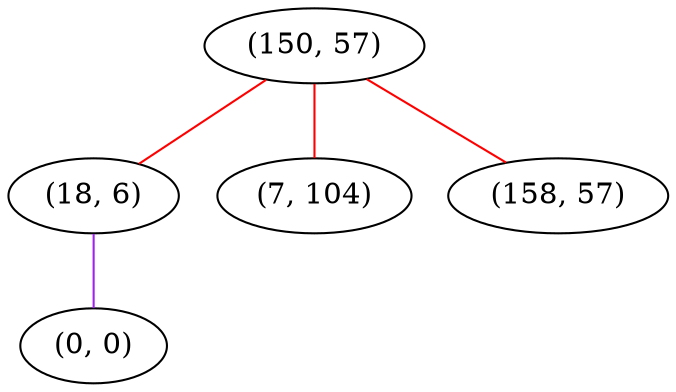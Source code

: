 graph "" {
"(150, 57)";
"(18, 6)";
"(7, 104)";
"(158, 57)";
"(0, 0)";
"(150, 57)" -- "(158, 57)"  [color=red, key=0, weight=1];
"(150, 57)" -- "(18, 6)"  [color=red, key=0, weight=1];
"(150, 57)" -- "(7, 104)"  [color=red, key=0, weight=1];
"(18, 6)" -- "(0, 0)"  [color=purple, key=0, weight=4];
}
